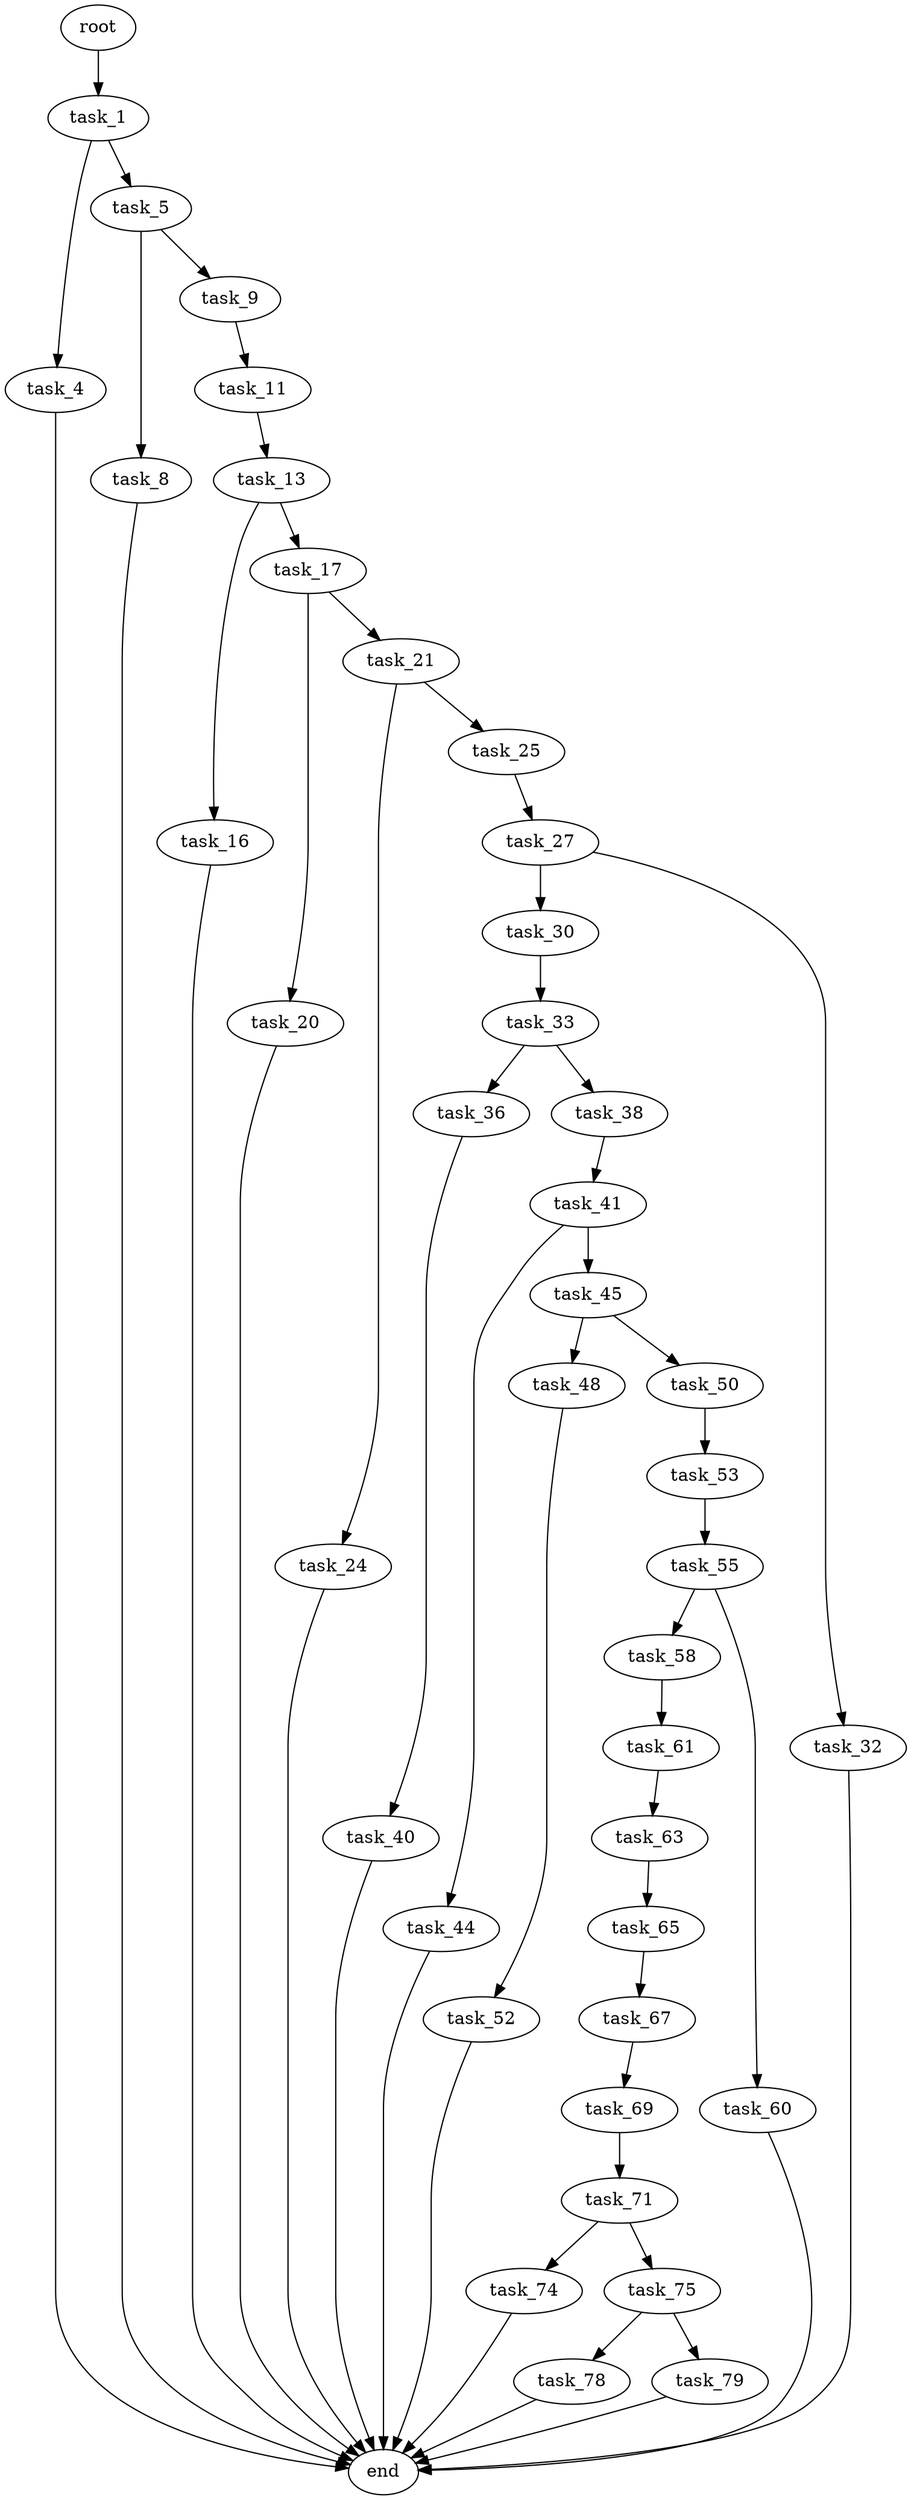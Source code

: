 digraph G {
  root [size="0.000000"];
  task_1 [size="2732545716.000000"];
  task_4 [size="2723036242.000000"];
  task_5 [size="789642042627.000000"];
  task_8 [size="231928233984.000000"];
  task_9 [size="807987334353.000000"];
  task_11 [size="231928233984.000000"];
  task_13 [size="549755813888.000000"];
  task_16 [size="8589934592.000000"];
  task_17 [size="1255681578988.000000"];
  task_20 [size="204861007731.000000"];
  task_21 [size="14661334733.000000"];
  task_24 [size="134217728000.000000"];
  task_25 [size="5419041442.000000"];
  task_27 [size="636079699669.000000"];
  task_30 [size="231928233984.000000"];
  task_32 [size="782757789696.000000"];
  task_33 [size="12949669041.000000"];
  task_36 [size="26539974411.000000"];
  task_38 [size="8589934592.000000"];
  task_40 [size="2127343225.000000"];
  task_41 [size="229557204613.000000"];
  task_44 [size="28991029248.000000"];
  task_45 [size="97972353699.000000"];
  task_48 [size="68719476736.000000"];
  task_50 [size="348226150156.000000"];
  task_52 [size="6417773873.000000"];
  task_53 [size="124693492797.000000"];
  task_55 [size="1073741824000.000000"];
  task_58 [size="6304307202.000000"];
  task_60 [size="22764903636.000000"];
  task_61 [size="54957163423.000000"];
  task_63 [size="33196622288.000000"];
  task_65 [size="25032104155.000000"];
  task_67 [size="368293445632.000000"];
  task_69 [size="4678297667.000000"];
  task_71 [size="18520127731.000000"];
  task_74 [size="134217728000.000000"];
  task_75 [size="21916109484.000000"];
  task_78 [size="5119213165.000000"];
  task_79 [size="425750768074.000000"];
  end [size="0.000000"];

  root -> task_1 [size="1.000000"];
  task_1 -> task_4 [size="75497472.000000"];
  task_1 -> task_5 [size="75497472.000000"];
  task_4 -> end [size="1.000000"];
  task_5 -> task_8 [size="536870912.000000"];
  task_5 -> task_9 [size="536870912.000000"];
  task_8 -> end [size="1.000000"];
  task_9 -> task_11 [size="536870912.000000"];
  task_11 -> task_13 [size="301989888.000000"];
  task_13 -> task_16 [size="536870912.000000"];
  task_13 -> task_17 [size="536870912.000000"];
  task_16 -> end [size="1.000000"];
  task_17 -> task_20 [size="838860800.000000"];
  task_17 -> task_21 [size="838860800.000000"];
  task_20 -> end [size="1.000000"];
  task_21 -> task_24 [size="411041792.000000"];
  task_21 -> task_25 [size="411041792.000000"];
  task_24 -> end [size="1.000000"];
  task_25 -> task_27 [size="134217728.000000"];
  task_27 -> task_30 [size="411041792.000000"];
  task_27 -> task_32 [size="411041792.000000"];
  task_30 -> task_33 [size="301989888.000000"];
  task_32 -> end [size="1.000000"];
  task_33 -> task_36 [size="301989888.000000"];
  task_33 -> task_38 [size="301989888.000000"];
  task_36 -> task_40 [size="679477248.000000"];
  task_38 -> task_41 [size="33554432.000000"];
  task_40 -> end [size="1.000000"];
  task_41 -> task_44 [size="536870912.000000"];
  task_41 -> task_45 [size="536870912.000000"];
  task_44 -> end [size="1.000000"];
  task_45 -> task_48 [size="75497472.000000"];
  task_45 -> task_50 [size="75497472.000000"];
  task_48 -> task_52 [size="134217728.000000"];
  task_50 -> task_53 [size="411041792.000000"];
  task_52 -> end [size="1.000000"];
  task_53 -> task_55 [size="209715200.000000"];
  task_55 -> task_58 [size="838860800.000000"];
  task_55 -> task_60 [size="838860800.000000"];
  task_58 -> task_61 [size="134217728.000000"];
  task_60 -> end [size="1.000000"];
  task_61 -> task_63 [size="209715200.000000"];
  task_63 -> task_65 [size="536870912.000000"];
  task_65 -> task_67 [size="679477248.000000"];
  task_67 -> task_69 [size="411041792.000000"];
  task_69 -> task_71 [size="301989888.000000"];
  task_71 -> task_74 [size="411041792.000000"];
  task_71 -> task_75 [size="411041792.000000"];
  task_74 -> end [size="1.000000"];
  task_75 -> task_78 [size="411041792.000000"];
  task_75 -> task_79 [size="411041792.000000"];
  task_78 -> end [size="1.000000"];
  task_79 -> end [size="1.000000"];
}
